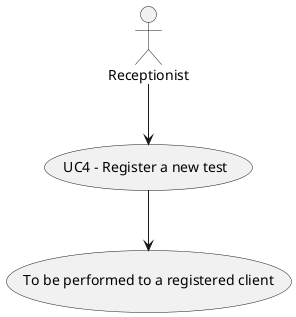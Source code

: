 @startuml
usecase "UC4 - Register a new test" as UC4
actor recep as "Receptionist"
recep --> (UC4)
(UC4) --> (To be performed to a registered client)

@enduml